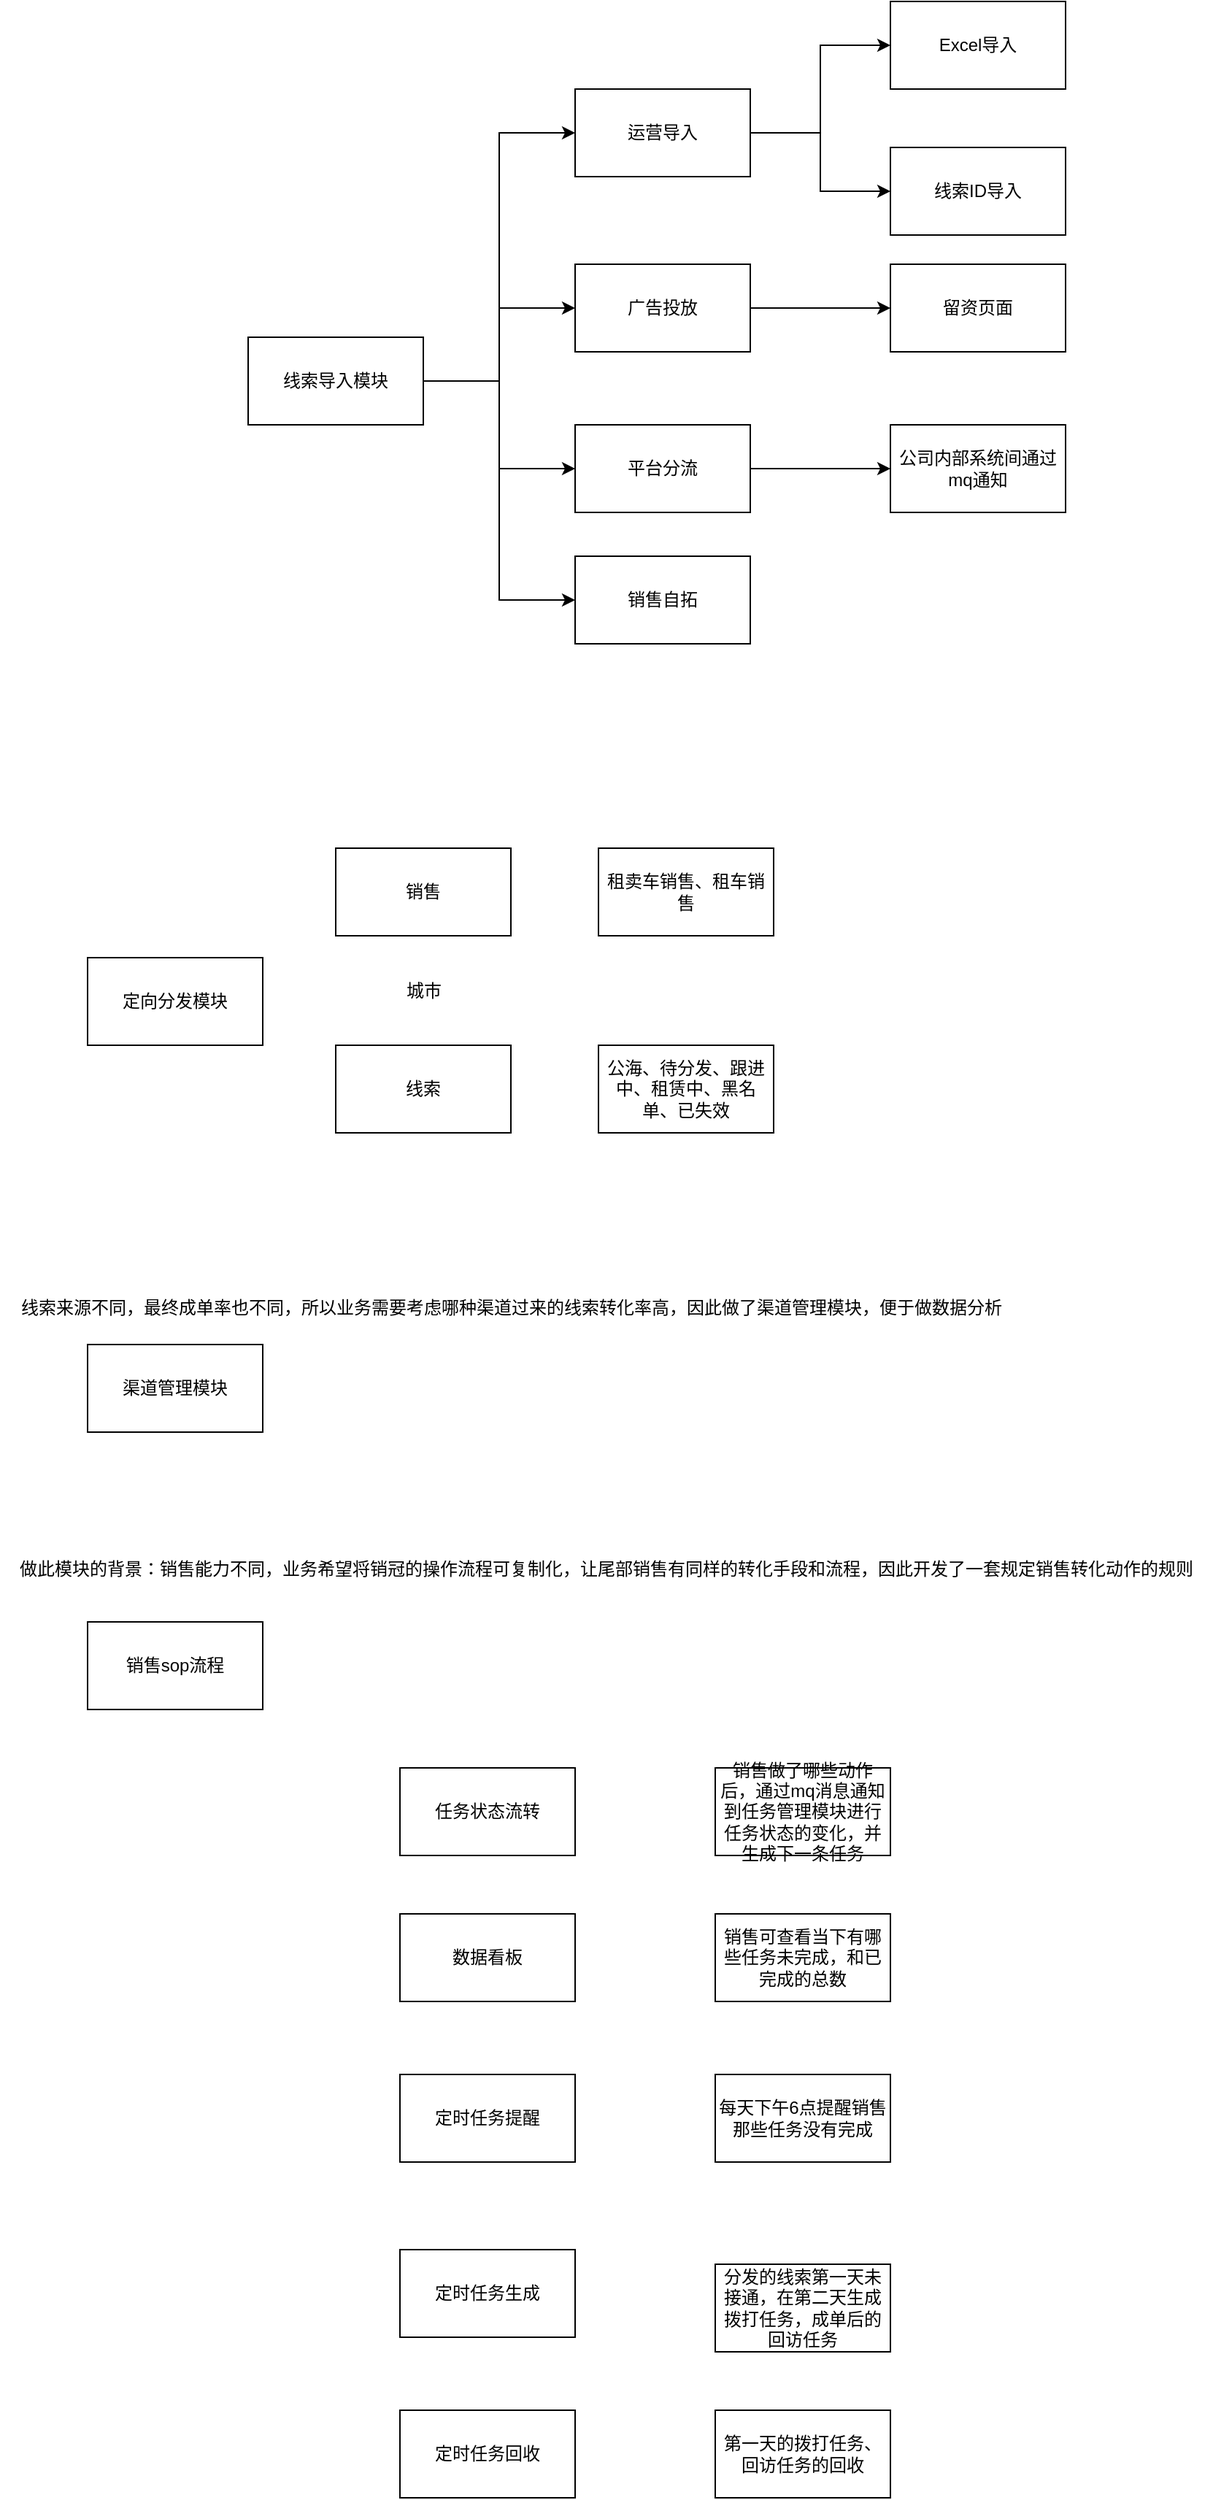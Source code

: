 <mxfile version="24.6.4" type="github">
  <diagram name="第 1 页" id="R89yEjDwKOoKwJcucYFU">
    <mxGraphModel dx="2074" dy="1106" grid="1" gridSize="10" guides="1" tooltips="1" connect="1" arrows="1" fold="1" page="1" pageScale="1" pageWidth="827" pageHeight="1169" math="0" shadow="0">
      <root>
        <mxCell id="0" />
        <mxCell id="1" parent="0" />
        <mxCell id="hzZ26zTn2NyyHhRIeYlo-15" style="edgeStyle=orthogonalEdgeStyle;rounded=0;orthogonalLoop=1;jettySize=auto;html=1;exitX=1;exitY=0.5;exitDx=0;exitDy=0;entryX=0;entryY=0.5;entryDx=0;entryDy=0;" parent="1" source="hzZ26zTn2NyyHhRIeYlo-1" target="hzZ26zTn2NyyHhRIeYlo-3" edge="1">
          <mxGeometry relative="1" as="geometry" />
        </mxCell>
        <mxCell id="hzZ26zTn2NyyHhRIeYlo-16" style="edgeStyle=orthogonalEdgeStyle;rounded=0;orthogonalLoop=1;jettySize=auto;html=1;exitX=1;exitY=0.5;exitDx=0;exitDy=0;entryX=0;entryY=0.5;entryDx=0;entryDy=0;" parent="1" source="hzZ26zTn2NyyHhRIeYlo-1" target="hzZ26zTn2NyyHhRIeYlo-2" edge="1">
          <mxGeometry relative="1" as="geometry" />
        </mxCell>
        <mxCell id="hzZ26zTn2NyyHhRIeYlo-17" style="edgeStyle=orthogonalEdgeStyle;rounded=0;orthogonalLoop=1;jettySize=auto;html=1;exitX=1;exitY=0.5;exitDx=0;exitDy=0;entryX=0;entryY=0.5;entryDx=0;entryDy=0;" parent="1" source="hzZ26zTn2NyyHhRIeYlo-1" target="hzZ26zTn2NyyHhRIeYlo-4" edge="1">
          <mxGeometry relative="1" as="geometry" />
        </mxCell>
        <mxCell id="hzZ26zTn2NyyHhRIeYlo-23" style="edgeStyle=orthogonalEdgeStyle;rounded=0;orthogonalLoop=1;jettySize=auto;html=1;exitX=1;exitY=0.5;exitDx=0;exitDy=0;entryX=0;entryY=0.5;entryDx=0;entryDy=0;" parent="1" source="hzZ26zTn2NyyHhRIeYlo-1" target="hzZ26zTn2NyyHhRIeYlo-22" edge="1">
          <mxGeometry relative="1" as="geometry" />
        </mxCell>
        <mxCell id="hzZ26zTn2NyyHhRIeYlo-1" value="线索导入模块" style="rounded=0;whiteSpace=wrap;html=1;" parent="1" vertex="1">
          <mxGeometry x="190" y="340" width="120" height="60" as="geometry" />
        </mxCell>
        <mxCell id="hzZ26zTn2NyyHhRIeYlo-18" style="edgeStyle=orthogonalEdgeStyle;rounded=0;orthogonalLoop=1;jettySize=auto;html=1;exitX=1;exitY=0.5;exitDx=0;exitDy=0;entryX=0;entryY=0.5;entryDx=0;entryDy=0;" parent="1" source="hzZ26zTn2NyyHhRIeYlo-2" target="hzZ26zTn2NyyHhRIeYlo-5" edge="1">
          <mxGeometry relative="1" as="geometry" />
        </mxCell>
        <mxCell id="hzZ26zTn2NyyHhRIeYlo-19" style="edgeStyle=orthogonalEdgeStyle;rounded=0;orthogonalLoop=1;jettySize=auto;html=1;exitX=1;exitY=0.5;exitDx=0;exitDy=0;entryX=0;entryY=0.5;entryDx=0;entryDy=0;" parent="1" source="hzZ26zTn2NyyHhRIeYlo-2" target="hzZ26zTn2NyyHhRIeYlo-6" edge="1">
          <mxGeometry relative="1" as="geometry" />
        </mxCell>
        <mxCell id="hzZ26zTn2NyyHhRIeYlo-2" value="运营导入" style="whiteSpace=wrap;html=1;" parent="1" vertex="1">
          <mxGeometry x="414" y="170" width="120" height="60" as="geometry" />
        </mxCell>
        <mxCell id="hzZ26zTn2NyyHhRIeYlo-20" style="edgeStyle=orthogonalEdgeStyle;rounded=0;orthogonalLoop=1;jettySize=auto;html=1;exitX=1;exitY=0.5;exitDx=0;exitDy=0;entryX=0;entryY=0.5;entryDx=0;entryDy=0;" parent="1" source="hzZ26zTn2NyyHhRIeYlo-3" target="hzZ26zTn2NyyHhRIeYlo-7" edge="1">
          <mxGeometry relative="1" as="geometry" />
        </mxCell>
        <mxCell id="hzZ26zTn2NyyHhRIeYlo-3" value="广告投放" style="whiteSpace=wrap;html=1;" parent="1" vertex="1">
          <mxGeometry x="414" y="290" width="120" height="60" as="geometry" />
        </mxCell>
        <mxCell id="hzZ26zTn2NyyHhRIeYlo-21" style="edgeStyle=orthogonalEdgeStyle;rounded=0;orthogonalLoop=1;jettySize=auto;html=1;exitX=1;exitY=0.5;exitDx=0;exitDy=0;entryX=0;entryY=0.5;entryDx=0;entryDy=0;" parent="1" source="hzZ26zTn2NyyHhRIeYlo-4" target="hzZ26zTn2NyyHhRIeYlo-8" edge="1">
          <mxGeometry relative="1" as="geometry" />
        </mxCell>
        <mxCell id="hzZ26zTn2NyyHhRIeYlo-4" value="平台分流" style="whiteSpace=wrap;html=1;" parent="1" vertex="1">
          <mxGeometry x="414" y="400" width="120" height="60" as="geometry" />
        </mxCell>
        <mxCell id="hzZ26zTn2NyyHhRIeYlo-5" value="Excel导入" style="whiteSpace=wrap;html=1;" parent="1" vertex="1">
          <mxGeometry x="630" y="110" width="120" height="60" as="geometry" />
        </mxCell>
        <mxCell id="hzZ26zTn2NyyHhRIeYlo-6" value="线索ID导入" style="whiteSpace=wrap;html=1;" parent="1" vertex="1">
          <mxGeometry x="630" y="210" width="120" height="60" as="geometry" />
        </mxCell>
        <mxCell id="hzZ26zTn2NyyHhRIeYlo-7" value="留资页面" style="whiteSpace=wrap;html=1;" parent="1" vertex="1">
          <mxGeometry x="630" y="290" width="120" height="60" as="geometry" />
        </mxCell>
        <mxCell id="hzZ26zTn2NyyHhRIeYlo-8" value="公司内部系统间通过mq通知" style="whiteSpace=wrap;html=1;" parent="1" vertex="1">
          <mxGeometry x="630" y="400" width="120" height="60" as="geometry" />
        </mxCell>
        <mxCell id="hzZ26zTn2NyyHhRIeYlo-9" value="定向分发模块" style="whiteSpace=wrap;html=1;" parent="1" vertex="1">
          <mxGeometry x="80" y="765" width="120" height="60" as="geometry" />
        </mxCell>
        <mxCell id="hzZ26zTn2NyyHhRIeYlo-10" value="销售" style="whiteSpace=wrap;html=1;" parent="1" vertex="1">
          <mxGeometry x="250" y="690" width="120" height="60" as="geometry" />
        </mxCell>
        <mxCell id="hzZ26zTn2NyyHhRIeYlo-11" value="线索" style="whiteSpace=wrap;html=1;" parent="1" vertex="1">
          <mxGeometry x="250" y="825" width="120" height="60" as="geometry" />
        </mxCell>
        <mxCell id="hzZ26zTn2NyyHhRIeYlo-12" value="公海、待分发、跟进中、租赁中、黑名单、已失效" style="whiteSpace=wrap;html=1;" parent="1" vertex="1">
          <mxGeometry x="430" y="825" width="120" height="60" as="geometry" />
        </mxCell>
        <mxCell id="hzZ26zTn2NyyHhRIeYlo-13" value="租卖车销售、租车销售" style="whiteSpace=wrap;html=1;" parent="1" vertex="1">
          <mxGeometry x="430" y="690" width="120" height="60" as="geometry" />
        </mxCell>
        <mxCell id="hzZ26zTn2NyyHhRIeYlo-14" value="城市" style="text;html=1;align=center;verticalAlign=middle;resizable=0;points=[];autosize=1;strokeColor=none;fillColor=none;" parent="1" vertex="1">
          <mxGeometry x="285" y="773" width="50" height="30" as="geometry" />
        </mxCell>
        <mxCell id="hzZ26zTn2NyyHhRIeYlo-22" value="销售自拓" style="whiteSpace=wrap;html=1;" parent="1" vertex="1">
          <mxGeometry x="414" y="490" width="120" height="60" as="geometry" />
        </mxCell>
        <mxCell id="hzZ26zTn2NyyHhRIeYlo-24" value="渠道管理模块" style="whiteSpace=wrap;html=1;" parent="1" vertex="1">
          <mxGeometry x="80" y="1030" width="120" height="60" as="geometry" />
        </mxCell>
        <mxCell id="hzZ26zTn2NyyHhRIeYlo-25" value="线索来源不同，最终成单率也不同，所以业务需要考虑哪种渠道过来的线索转化率高，因此做了渠道管理模块，便于做数据分析" style="text;html=1;align=center;verticalAlign=middle;resizable=0;points=[];autosize=1;strokeColor=none;fillColor=none;" parent="1" vertex="1">
          <mxGeometry x="20" y="990" width="700" height="30" as="geometry" />
        </mxCell>
        <mxCell id="hzZ26zTn2NyyHhRIeYlo-26" value="销售sop流程" style="whiteSpace=wrap;html=1;" parent="1" vertex="1">
          <mxGeometry x="80" y="1220" width="120" height="60" as="geometry" />
        </mxCell>
        <mxCell id="hzZ26zTn2NyyHhRIeYlo-27" value="做此模块的背景：销售能力不同，业务希望将销冠的操作流程可复制化，让尾部销售有同样的转化手段和流程，因此开发了一套规定销售转化动作的规则" style="text;html=1;align=center;verticalAlign=middle;resizable=0;points=[];autosize=1;strokeColor=none;fillColor=none;" parent="1" vertex="1">
          <mxGeometry x="20" y="1169" width="830" height="30" as="geometry" />
        </mxCell>
        <mxCell id="QNvxY-9Rg9rAL69-ulFZ-1" value="任务状态流转" style="whiteSpace=wrap;html=1;" vertex="1" parent="1">
          <mxGeometry x="294" y="1320" width="120" height="60" as="geometry" />
        </mxCell>
        <mxCell id="QNvxY-9Rg9rAL69-ulFZ-2" value="数据看板" style="whiteSpace=wrap;html=1;" vertex="1" parent="1">
          <mxGeometry x="294" y="1420" width="120" height="60" as="geometry" />
        </mxCell>
        <mxCell id="QNvxY-9Rg9rAL69-ulFZ-3" value="定时任务提醒" style="whiteSpace=wrap;html=1;" vertex="1" parent="1">
          <mxGeometry x="294" y="1530" width="120" height="60" as="geometry" />
        </mxCell>
        <mxCell id="QNvxY-9Rg9rAL69-ulFZ-4" value="定时任务生成" style="whiteSpace=wrap;html=1;" vertex="1" parent="1">
          <mxGeometry x="294" y="1650" width="120" height="60" as="geometry" />
        </mxCell>
        <mxCell id="QNvxY-9Rg9rAL69-ulFZ-5" value="定时任务回收" style="whiteSpace=wrap;html=1;" vertex="1" parent="1">
          <mxGeometry x="294" y="1760" width="120" height="60" as="geometry" />
        </mxCell>
        <mxCell id="QNvxY-9Rg9rAL69-ulFZ-6" value="销售做了哪些动作后，通过mq消息通知到任务管理模块进行任务状态的变化，并生成下一条任务" style="whiteSpace=wrap;html=1;" vertex="1" parent="1">
          <mxGeometry x="510" y="1320" width="120" height="60" as="geometry" />
        </mxCell>
        <mxCell id="QNvxY-9Rg9rAL69-ulFZ-7" value="销售可查看当下有哪些任务未完成，和已完成的总数" style="whiteSpace=wrap;html=1;" vertex="1" parent="1">
          <mxGeometry x="510" y="1420" width="120" height="60" as="geometry" />
        </mxCell>
        <mxCell id="QNvxY-9Rg9rAL69-ulFZ-8" value="每天下午6点提醒销售那些任务没有完成" style="whiteSpace=wrap;html=1;" vertex="1" parent="1">
          <mxGeometry x="510" y="1530" width="120" height="60" as="geometry" />
        </mxCell>
        <mxCell id="QNvxY-9Rg9rAL69-ulFZ-9" value="分发的线索第一天未接通，在第二天生成拨打任务，成单后的回访任务" style="whiteSpace=wrap;html=1;" vertex="1" parent="1">
          <mxGeometry x="510" y="1660" width="120" height="60" as="geometry" />
        </mxCell>
        <mxCell id="QNvxY-9Rg9rAL69-ulFZ-11" value="第一天的拨打任务、回访任务的回收" style="whiteSpace=wrap;html=1;" vertex="1" parent="1">
          <mxGeometry x="510" y="1760" width="120" height="60" as="geometry" />
        </mxCell>
      </root>
    </mxGraphModel>
  </diagram>
</mxfile>
